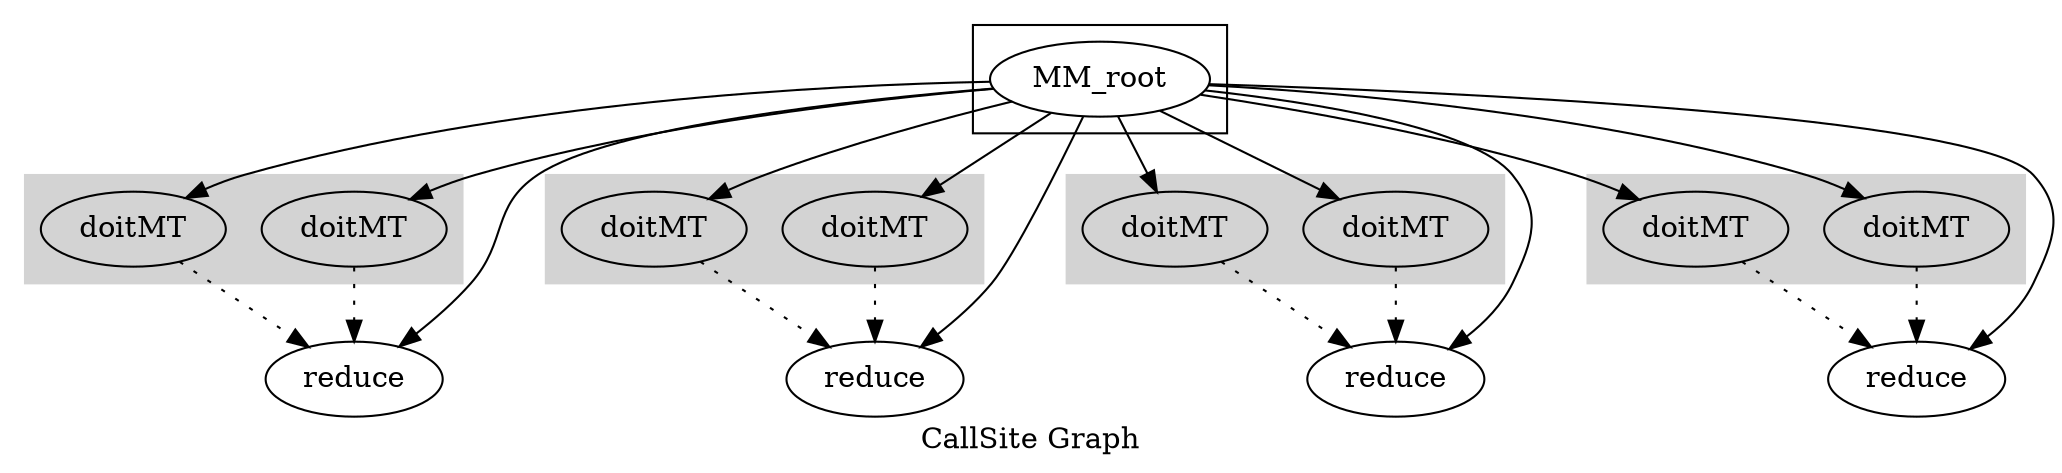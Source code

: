 digraph G_mat_mul{
label="CallSite Graph"
edge [fontsize=8, fontname="Times-Italic"]
subgraph cluster_root {
label=""MM_root_0[label="MM_root"]
}
subgraph cluster_0{
style=filled
color=lightgray
label=""doitMT_1[label="doitMT"]
MM_root_0 -> doitMT_1
doitMT_2[label="doitMT"]
MM_root_0 -> doitMT_2
}
reduce_3[label="reduce"]
MM_root_0 -> reduce_3
doitMT_1 -> reduce_3[style=dotted]
doitMT_2 -> reduce_3[style=dotted]
subgraph cluster_1{
style=filled
color=lightgray
label=""doitMT_4[label="doitMT"]
MM_root_0 -> doitMT_4
doitMT_5[label="doitMT"]
MM_root_0 -> doitMT_5
}
reduce_6[label="reduce"]
MM_root_0 -> reduce_6
doitMT_4 -> reduce_6[style=dotted]
doitMT_5 -> reduce_6[style=dotted]
subgraph cluster_2{
style=filled
color=lightgray
label=""doitMT_7[label="doitMT"]
MM_root_0 -> doitMT_7
doitMT_8[label="doitMT"]
MM_root_0 -> doitMT_8
}
reduce_9[label="reduce"]
MM_root_0 -> reduce_9
doitMT_7 -> reduce_9[style=dotted]
doitMT_8 -> reduce_9[style=dotted]
subgraph cluster_3{
style=filled
color=lightgray
label=""doitMT_10[label="doitMT"]
MM_root_0 -> doitMT_10
doitMT_11[label="doitMT"]
MM_root_0 -> doitMT_11
}
reduce_12[label="reduce"]
MM_root_0 -> reduce_12
doitMT_10 -> reduce_12[style=dotted]
doitMT_11 -> reduce_12[style=dotted]
}#end of file
